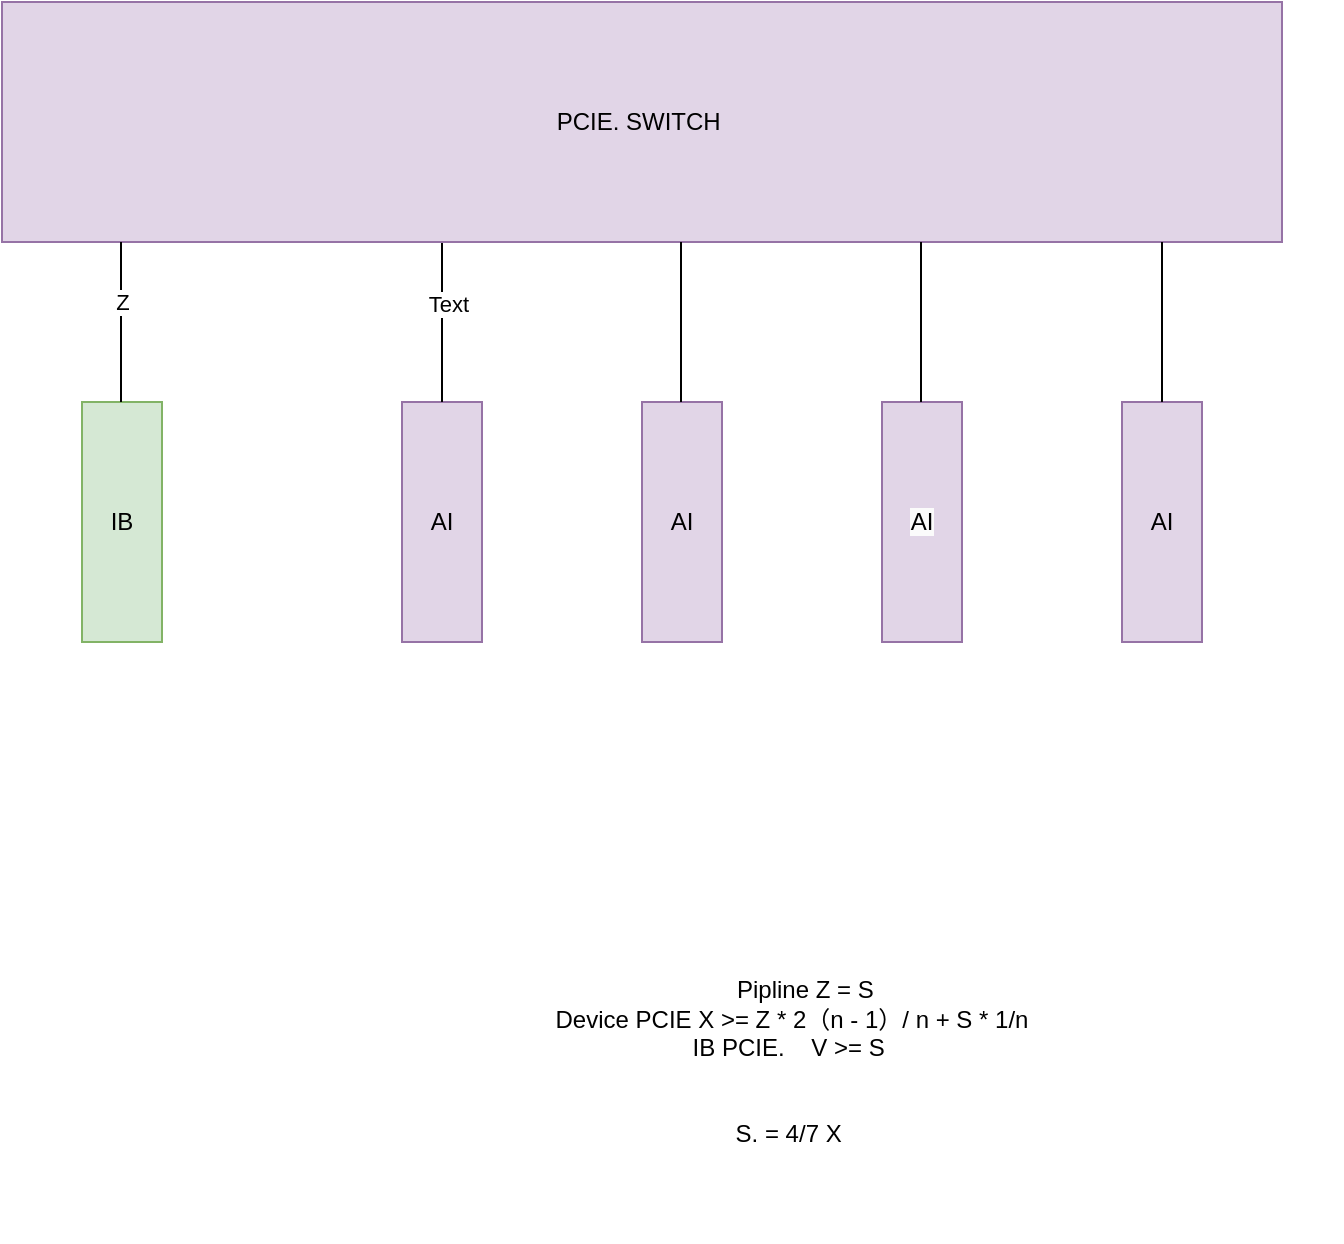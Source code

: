<mxfile version="21.6.6" type="github">
  <diagram name="Page-1" id="_yEaU14FUTpL-RpIBZ9i">
    <mxGraphModel dx="1221" dy="709" grid="1" gridSize="10" guides="1" tooltips="1" connect="1" arrows="1" fold="1" page="1" pageScale="1" pageWidth="850" pageHeight="1100" math="0" shadow="0">
      <root>
        <mxCell id="0" />
        <mxCell id="1" parent="0" />
        <mxCell id="11_PIpMC9LsqY7fFcfDZ-1" value="AI" style="rounded=0;whiteSpace=wrap;html=1;fillColor=#e1d5e7;strokeColor=#9673a6;" vertex="1" parent="1">
          <mxGeometry x="240" y="200" width="40" height="120" as="geometry" />
        </mxCell>
        <mxCell id="11_PIpMC9LsqY7fFcfDZ-2" value="AI" style="rounded=0;whiteSpace=wrap;html=1;fillColor=#e1d5e7;strokeColor=#9673a6;" vertex="1" parent="1">
          <mxGeometry x="360" y="200" width="40" height="120" as="geometry" />
        </mxCell>
        <mxCell id="11_PIpMC9LsqY7fFcfDZ-3" value="&lt;meta charset=&quot;utf-8&quot;&gt;&lt;span style=&quot;color: rgb(0, 0, 0); font-family: Helvetica; font-size: 12px; font-style: normal; font-variant-ligatures: normal; font-variant-caps: normal; font-weight: 400; letter-spacing: normal; orphans: 2; text-align: center; text-indent: 0px; text-transform: none; widows: 2; word-spacing: 0px; -webkit-text-stroke-width: 0px; background-color: rgb(251, 251, 251); text-decoration-thickness: initial; text-decoration-style: initial; text-decoration-color: initial; float: none; display: inline !important;&quot;&gt;AI&lt;/span&gt;" style="rounded=0;whiteSpace=wrap;html=1;fillColor=#e1d5e7;strokeColor=#9673a6;" vertex="1" parent="1">
          <mxGeometry x="480" y="200" width="40" height="120" as="geometry" />
        </mxCell>
        <mxCell id="11_PIpMC9LsqY7fFcfDZ-4" value="AI" style="rounded=0;whiteSpace=wrap;html=1;fillColor=#e1d5e7;strokeColor=#9673a6;" vertex="1" parent="1">
          <mxGeometry x="600" y="200" width="40" height="120" as="geometry" />
        </mxCell>
        <mxCell id="11_PIpMC9LsqY7fFcfDZ-5" value="IB" style="rounded=0;whiteSpace=wrap;html=1;fillColor=#d5e8d4;strokeColor=#82b366;" vertex="1" parent="1">
          <mxGeometry x="80" y="200" width="40" height="120" as="geometry" />
        </mxCell>
        <mxCell id="11_PIpMC9LsqY7fFcfDZ-6" value="" style="endArrow=none;html=1;rounded=0;exitX=0.5;exitY=0;exitDx=0;exitDy=0;" edge="1" parent="1" source="11_PIpMC9LsqY7fFcfDZ-1">
          <mxGeometry width="50" height="50" relative="1" as="geometry">
            <mxPoint x="260" y="180" as="sourcePoint" />
            <mxPoint x="260" y="120" as="targetPoint" />
          </mxGeometry>
        </mxCell>
        <mxCell id="11_PIpMC9LsqY7fFcfDZ-13" value="Text" style="edgeLabel;html=1;align=center;verticalAlign=middle;resizable=0;points=[];" vertex="1" connectable="0" parent="11_PIpMC9LsqY7fFcfDZ-6">
          <mxGeometry x="0.22" y="-3" relative="1" as="geometry">
            <mxPoint as="offset" />
          </mxGeometry>
        </mxCell>
        <mxCell id="11_PIpMC9LsqY7fFcfDZ-7" value="PCIE. SWITCH&amp;nbsp;" style="rounded=0;whiteSpace=wrap;html=1;fillColor=#e1d5e7;strokeColor=#9673a6;" vertex="1" parent="1">
          <mxGeometry x="40" width="640" height="120" as="geometry" />
        </mxCell>
        <mxCell id="11_PIpMC9LsqY7fFcfDZ-8" value="" style="endArrow=none;html=1;rounded=0;exitX=0.5;exitY=0;exitDx=0;exitDy=0;" edge="1" parent="1">
          <mxGeometry width="50" height="50" relative="1" as="geometry">
            <mxPoint x="379.5" y="200" as="sourcePoint" />
            <mxPoint x="379.5" y="120" as="targetPoint" />
          </mxGeometry>
        </mxCell>
        <mxCell id="11_PIpMC9LsqY7fFcfDZ-9" value="" style="endArrow=none;html=1;rounded=0;exitX=0.5;exitY=0;exitDx=0;exitDy=0;" edge="1" parent="1">
          <mxGeometry width="50" height="50" relative="1" as="geometry">
            <mxPoint x="499.5" y="200" as="sourcePoint" />
            <mxPoint x="499.5" y="120" as="targetPoint" />
          </mxGeometry>
        </mxCell>
        <mxCell id="11_PIpMC9LsqY7fFcfDZ-10" value="" style="endArrow=none;html=1;rounded=0;exitX=0.5;exitY=0;exitDx=0;exitDy=0;" edge="1" parent="1">
          <mxGeometry width="50" height="50" relative="1" as="geometry">
            <mxPoint x="620" y="200" as="sourcePoint" />
            <mxPoint x="620" y="120" as="targetPoint" />
          </mxGeometry>
        </mxCell>
        <mxCell id="11_PIpMC9LsqY7fFcfDZ-11" value="" style="endArrow=none;html=1;rounded=0;exitX=0.5;exitY=0;exitDx=0;exitDy=0;" edge="1" parent="1">
          <mxGeometry width="50" height="50" relative="1" as="geometry">
            <mxPoint x="99.5" y="200" as="sourcePoint" />
            <mxPoint x="99.5" y="120" as="targetPoint" />
          </mxGeometry>
        </mxCell>
        <mxCell id="11_PIpMC9LsqY7fFcfDZ-12" value="Z" style="edgeLabel;html=1;align=center;verticalAlign=middle;resizable=0;points=[];" vertex="1" connectable="0" parent="11_PIpMC9LsqY7fFcfDZ-11">
          <mxGeometry x="0.245" relative="1" as="geometry">
            <mxPoint as="offset" />
          </mxGeometry>
        </mxCell>
        <mxCell id="11_PIpMC9LsqY7fFcfDZ-14" value="&lt;div&gt;&amp;nbsp; &amp;nbsp; Pipline Z = S&lt;/div&gt;&lt;div&gt;Device PCIE X &amp;gt;= Z * 2（n - 1）/ n + S * 1/n&lt;/div&gt;&lt;div&gt;IB PCIE.&amp;nbsp; &amp;nbsp; V &amp;gt;= S&amp;nbsp;&lt;/div&gt;&lt;div&gt;&lt;br&gt;&lt;/div&gt;&lt;div&gt;&lt;br&gt;&lt;/div&gt;&lt;div&gt;S. = 4/7 X&amp;nbsp;&lt;/div&gt;" style="text;html=1;strokeColor=none;fillColor=none;align=center;verticalAlign=middle;whiteSpace=wrap;rounded=0;" vertex="1" parent="1">
          <mxGeometry x="160" y="440" width="550" height="180" as="geometry" />
        </mxCell>
      </root>
    </mxGraphModel>
  </diagram>
</mxfile>
